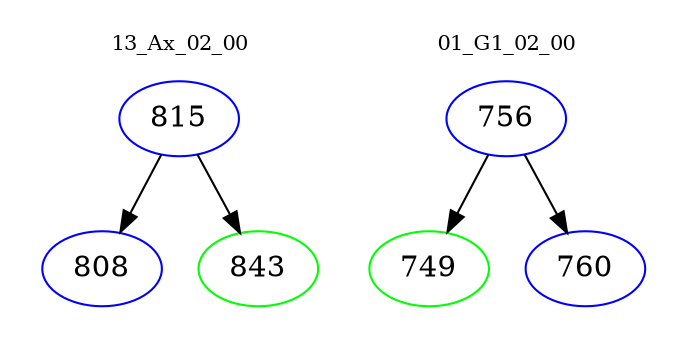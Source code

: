 digraph{
subgraph cluster_0 {
color = white
label = "13_Ax_02_00";
fontsize=10;
T0_815 [label="815", color="blue"]
T0_815 -> T0_808 [color="black"]
T0_808 [label="808", color="blue"]
T0_815 -> T0_843 [color="black"]
T0_843 [label="843", color="green"]
}
subgraph cluster_1 {
color = white
label = "01_G1_02_00";
fontsize=10;
T1_756 [label="756", color="blue"]
T1_756 -> T1_749 [color="black"]
T1_749 [label="749", color="green"]
T1_756 -> T1_760 [color="black"]
T1_760 [label="760", color="blue"]
}
}
